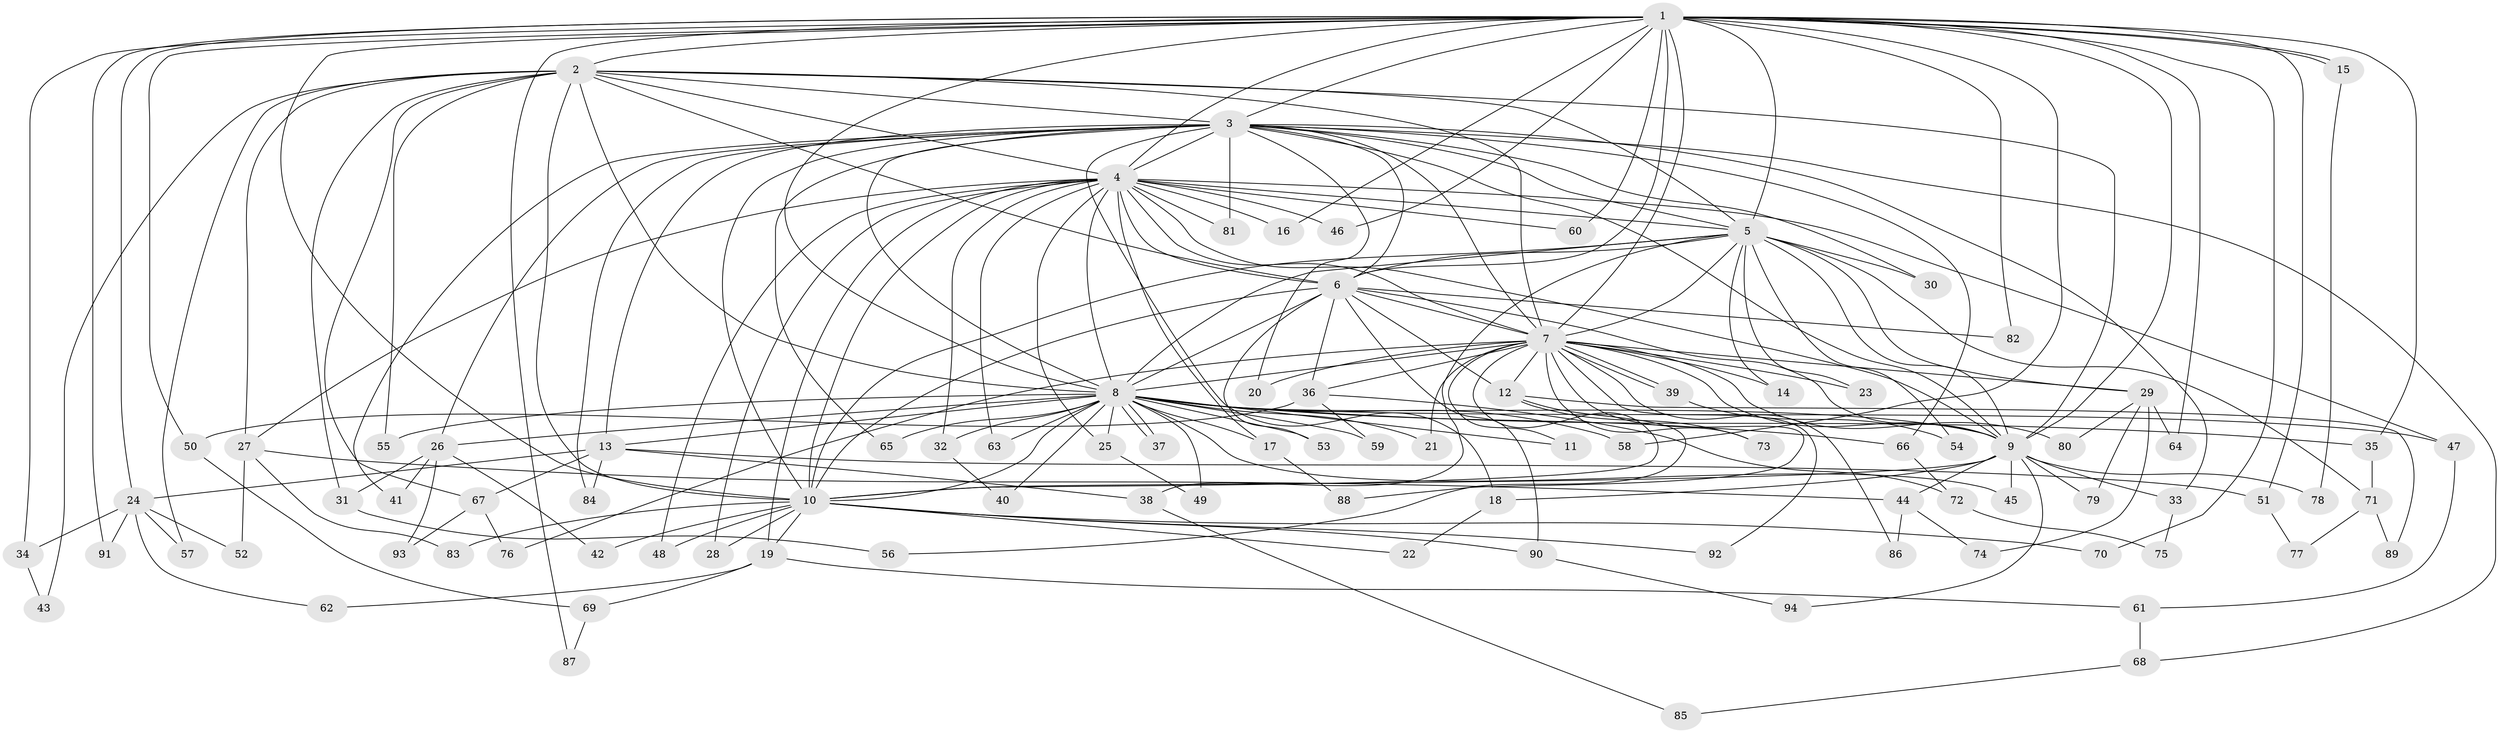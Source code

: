 // coarse degree distribution, {32: 0.014084507042253521, 13: 0.014084507042253521, 19: 0.028169014084507043, 14: 0.014084507042253521, 23: 0.014084507042253521, 26: 0.014084507042253521, 16: 0.014084507042253521, 2: 0.4788732394366197, 4: 0.07042253521126761, 7: 0.028169014084507043, 3: 0.2112676056338028, 1: 0.056338028169014086, 6: 0.028169014084507043, 5: 0.014084507042253521}
// Generated by graph-tools (version 1.1) at 2025/23/03/03/25 07:23:46]
// undirected, 94 vertices, 213 edges
graph export_dot {
graph [start="1"]
  node [color=gray90,style=filled];
  1;
  2;
  3;
  4;
  5;
  6;
  7;
  8;
  9;
  10;
  11;
  12;
  13;
  14;
  15;
  16;
  17;
  18;
  19;
  20;
  21;
  22;
  23;
  24;
  25;
  26;
  27;
  28;
  29;
  30;
  31;
  32;
  33;
  34;
  35;
  36;
  37;
  38;
  39;
  40;
  41;
  42;
  43;
  44;
  45;
  46;
  47;
  48;
  49;
  50;
  51;
  52;
  53;
  54;
  55;
  56;
  57;
  58;
  59;
  60;
  61;
  62;
  63;
  64;
  65;
  66;
  67;
  68;
  69;
  70;
  71;
  72;
  73;
  74;
  75;
  76;
  77;
  78;
  79;
  80;
  81;
  82;
  83;
  84;
  85;
  86;
  87;
  88;
  89;
  90;
  91;
  92;
  93;
  94;
  1 -- 2;
  1 -- 3;
  1 -- 4;
  1 -- 5;
  1 -- 6;
  1 -- 7;
  1 -- 8;
  1 -- 9;
  1 -- 10;
  1 -- 15;
  1 -- 15;
  1 -- 16;
  1 -- 24;
  1 -- 34;
  1 -- 35;
  1 -- 46;
  1 -- 50;
  1 -- 51;
  1 -- 58;
  1 -- 60;
  1 -- 64;
  1 -- 70;
  1 -- 82;
  1 -- 87;
  1 -- 91;
  2 -- 3;
  2 -- 4;
  2 -- 5;
  2 -- 6;
  2 -- 7;
  2 -- 8;
  2 -- 9;
  2 -- 10;
  2 -- 27;
  2 -- 31;
  2 -- 43;
  2 -- 55;
  2 -- 57;
  2 -- 67;
  3 -- 4;
  3 -- 5;
  3 -- 6;
  3 -- 7;
  3 -- 8;
  3 -- 9;
  3 -- 10;
  3 -- 13;
  3 -- 18;
  3 -- 20;
  3 -- 26;
  3 -- 30;
  3 -- 33;
  3 -- 41;
  3 -- 65;
  3 -- 66;
  3 -- 68;
  3 -- 81;
  3 -- 84;
  4 -- 5;
  4 -- 6;
  4 -- 7;
  4 -- 8;
  4 -- 9;
  4 -- 10;
  4 -- 16;
  4 -- 17;
  4 -- 19;
  4 -- 25;
  4 -- 27;
  4 -- 28;
  4 -- 32;
  4 -- 46;
  4 -- 47;
  4 -- 48;
  4 -- 60;
  4 -- 63;
  4 -- 81;
  5 -- 6;
  5 -- 7;
  5 -- 8;
  5 -- 9;
  5 -- 10;
  5 -- 14;
  5 -- 23;
  5 -- 29;
  5 -- 30;
  5 -- 38;
  5 -- 54;
  5 -- 71;
  6 -- 7;
  6 -- 8;
  6 -- 9;
  6 -- 10;
  6 -- 12;
  6 -- 36;
  6 -- 53;
  6 -- 82;
  6 -- 90;
  7 -- 8;
  7 -- 9;
  7 -- 10;
  7 -- 11;
  7 -- 12;
  7 -- 14;
  7 -- 20;
  7 -- 21;
  7 -- 23;
  7 -- 29;
  7 -- 36;
  7 -- 39;
  7 -- 39;
  7 -- 73;
  7 -- 76;
  7 -- 80;
  7 -- 86;
  7 -- 88;
  7 -- 92;
  8 -- 9;
  8 -- 10;
  8 -- 11;
  8 -- 13;
  8 -- 17;
  8 -- 21;
  8 -- 25;
  8 -- 26;
  8 -- 32;
  8 -- 35;
  8 -- 37;
  8 -- 37;
  8 -- 40;
  8 -- 45;
  8 -- 47;
  8 -- 49;
  8 -- 53;
  8 -- 55;
  8 -- 58;
  8 -- 59;
  8 -- 63;
  8 -- 65;
  8 -- 66;
  9 -- 10;
  9 -- 18;
  9 -- 33;
  9 -- 44;
  9 -- 45;
  9 -- 78;
  9 -- 79;
  9 -- 94;
  10 -- 19;
  10 -- 22;
  10 -- 28;
  10 -- 42;
  10 -- 48;
  10 -- 70;
  10 -- 83;
  10 -- 90;
  10 -- 92;
  12 -- 56;
  12 -- 73;
  12 -- 89;
  13 -- 24;
  13 -- 38;
  13 -- 51;
  13 -- 67;
  13 -- 84;
  15 -- 78;
  17 -- 88;
  18 -- 22;
  19 -- 61;
  19 -- 62;
  19 -- 69;
  24 -- 34;
  24 -- 52;
  24 -- 57;
  24 -- 62;
  24 -- 91;
  25 -- 49;
  26 -- 31;
  26 -- 41;
  26 -- 42;
  26 -- 93;
  27 -- 44;
  27 -- 52;
  27 -- 83;
  29 -- 64;
  29 -- 74;
  29 -- 79;
  29 -- 80;
  31 -- 56;
  32 -- 40;
  33 -- 75;
  34 -- 43;
  35 -- 71;
  36 -- 50;
  36 -- 59;
  36 -- 72;
  38 -- 85;
  39 -- 54;
  44 -- 74;
  44 -- 86;
  47 -- 61;
  50 -- 69;
  51 -- 77;
  61 -- 68;
  66 -- 72;
  67 -- 76;
  67 -- 93;
  68 -- 85;
  69 -- 87;
  71 -- 77;
  71 -- 89;
  72 -- 75;
  90 -- 94;
}
